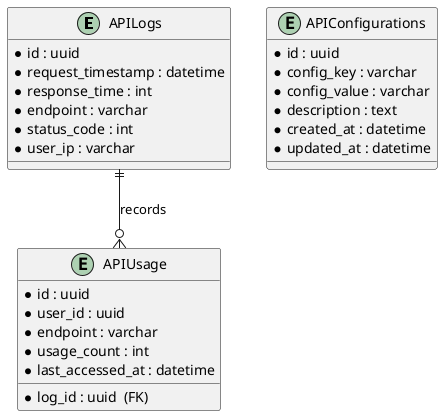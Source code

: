 @startuml APIGatewayER

entity "APILogs" as AL {
  * id : uuid
  * request_timestamp : datetime
  * response_time : int
  * endpoint : varchar
  * status_code : int
  * user_ip : varchar
}

entity "APIConfigurations" as AC {
  * id : uuid
  * config_key : varchar
  * config_value : varchar
  * description : text
  * created_at : datetime
  * updated_at : datetime
}

entity "APIUsage" as AU {
  * id : uuid
  * user_id : uuid
  * log_id : uuid  (FK)
  * endpoint : varchar
  * usage_count : int
  * last_accessed_at : datetime
}

AL ||--o{ AU : "records"

@enduml
